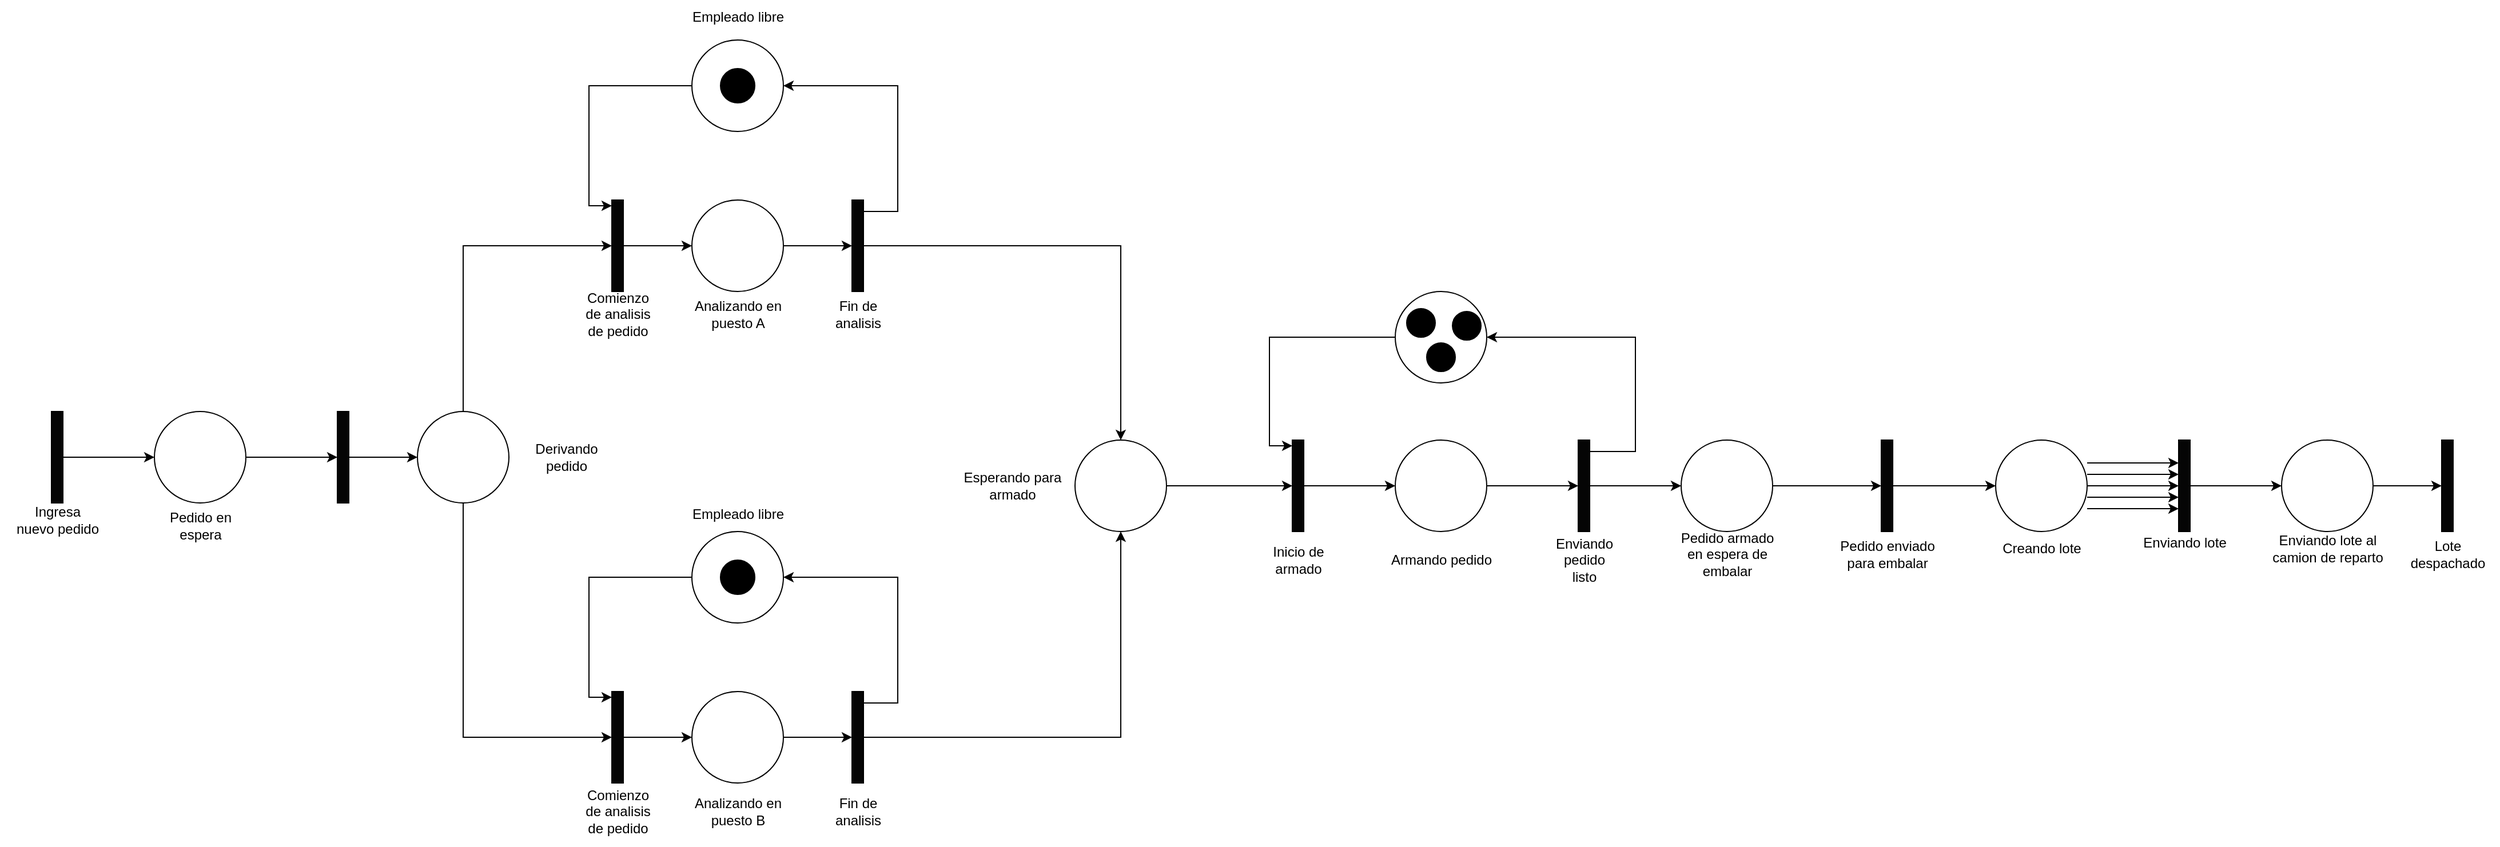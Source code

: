 <mxfile version="24.8.3">
  <diagram name="Page-1" id="ZLIr2dGa3FI1vkI3QF5f">
    <mxGraphModel dx="2390" dy="1208" grid="1" gridSize="10" guides="1" tooltips="1" connect="1" arrows="1" fold="1" page="1" pageScale="1" pageWidth="1400" pageHeight="850" math="0" shadow="0">
      <root>
        <mxCell id="0" />
        <mxCell id="1" parent="0" />
        <mxCell id="7lzFp0Yg2v_CefDAZ_hL-3" value="" style="edgeStyle=orthogonalEdgeStyle;rounded=0;orthogonalLoop=1;jettySize=auto;html=1;curved=0;" edge="1" parent="1" source="7lzFp0Yg2v_CefDAZ_hL-1" target="7lzFp0Yg2v_CefDAZ_hL-2">
          <mxGeometry relative="1" as="geometry" />
        </mxCell>
        <mxCell id="7lzFp0Yg2v_CefDAZ_hL-1" value="" style="html=1;points=[[0,0,0,0,5],[0,1,0,0,-5],[1,0,0,0,5],[1,1,0,0,-5]];perimeter=orthogonalPerimeter;outlineConnect=0;targetShapes=umlLifeline;portConstraint=eastwest;newEdgeStyle={&quot;curved&quot;:0,&quot;rounded&quot;:0};fillColor=#050505;" vertex="1" parent="1">
          <mxGeometry x="365" y="410" width="10" height="80" as="geometry" />
        </mxCell>
        <mxCell id="7lzFp0Yg2v_CefDAZ_hL-5" value="" style="edgeStyle=orthogonalEdgeStyle;rounded=0;orthogonalLoop=1;jettySize=auto;html=1;" edge="1" parent="1" source="7lzFp0Yg2v_CefDAZ_hL-2" target="7lzFp0Yg2v_CefDAZ_hL-4">
          <mxGeometry relative="1" as="geometry" />
        </mxCell>
        <mxCell id="7lzFp0Yg2v_CefDAZ_hL-2" value="" style="ellipse;whiteSpace=wrap;html=1;aspect=fixed;" vertex="1" parent="1">
          <mxGeometry x="455" y="410" width="80" height="80" as="geometry" />
        </mxCell>
        <mxCell id="7lzFp0Yg2v_CefDAZ_hL-9" value="" style="edgeStyle=orthogonalEdgeStyle;rounded=0;orthogonalLoop=1;jettySize=auto;html=1;curved=0;" edge="1" parent="1" source="7lzFp0Yg2v_CefDAZ_hL-4" target="7lzFp0Yg2v_CefDAZ_hL-6">
          <mxGeometry relative="1" as="geometry" />
        </mxCell>
        <mxCell id="7lzFp0Yg2v_CefDAZ_hL-4" value="" style="html=1;points=[[0,0,0,0,5],[0,1,0,0,-5],[1,0,0,0,5],[1,1,0,0,-5]];perimeter=orthogonalPerimeter;outlineConnect=0;targetShapes=umlLifeline;portConstraint=eastwest;newEdgeStyle={&quot;curved&quot;:0,&quot;rounded&quot;:0};fillColor=#050505;" vertex="1" parent="1">
          <mxGeometry x="615" y="410" width="10" height="80" as="geometry" />
        </mxCell>
        <mxCell id="7lzFp0Yg2v_CefDAZ_hL-109" style="edgeStyle=orthogonalEdgeStyle;rounded=0;orthogonalLoop=1;jettySize=auto;html=1;" edge="1" parent="1" source="7lzFp0Yg2v_CefDAZ_hL-6" target="7lzFp0Yg2v_CefDAZ_hL-45">
          <mxGeometry relative="1" as="geometry" />
        </mxCell>
        <mxCell id="7lzFp0Yg2v_CefDAZ_hL-110" style="edgeStyle=orthogonalEdgeStyle;rounded=0;orthogonalLoop=1;jettySize=auto;html=1;" edge="1" parent="1" source="7lzFp0Yg2v_CefDAZ_hL-6" target="7lzFp0Yg2v_CefDAZ_hL-11">
          <mxGeometry relative="1" as="geometry" />
        </mxCell>
        <mxCell id="7lzFp0Yg2v_CefDAZ_hL-6" value="" style="ellipse;whiteSpace=wrap;html=1;aspect=fixed;" vertex="1" parent="1">
          <mxGeometry x="685" y="410" width="80" height="80" as="geometry" />
        </mxCell>
        <mxCell id="7lzFp0Yg2v_CefDAZ_hL-10" value="" style="edgeStyle=orthogonalEdgeStyle;rounded=0;orthogonalLoop=1;jettySize=auto;html=1;curved=0;" edge="1" parent="1" source="7lzFp0Yg2v_CefDAZ_hL-11" target="7lzFp0Yg2v_CefDAZ_hL-12">
          <mxGeometry relative="1" as="geometry" />
        </mxCell>
        <mxCell id="7lzFp0Yg2v_CefDAZ_hL-11" value="" style="html=1;points=[[0,0,0,0,5],[0,1,0,0,-5],[1,0,0,0,5],[1,1,0,0,-5]];perimeter=orthogonalPerimeter;outlineConnect=0;targetShapes=umlLifeline;portConstraint=eastwest;newEdgeStyle={&quot;curved&quot;:0,&quot;rounded&quot;:0};fillColor=#050505;" vertex="1" parent="1">
          <mxGeometry x="855" y="225" width="10" height="80" as="geometry" />
        </mxCell>
        <mxCell id="7lzFp0Yg2v_CefDAZ_hL-20" value="" style="edgeStyle=orthogonalEdgeStyle;rounded=0;orthogonalLoop=1;jettySize=auto;html=1;" edge="1" parent="1" source="7lzFp0Yg2v_CefDAZ_hL-12" target="7lzFp0Yg2v_CefDAZ_hL-19">
          <mxGeometry relative="1" as="geometry" />
        </mxCell>
        <mxCell id="7lzFp0Yg2v_CefDAZ_hL-12" value="" style="ellipse;whiteSpace=wrap;html=1;aspect=fixed;" vertex="1" parent="1">
          <mxGeometry x="925" y="225" width="80" height="80" as="geometry" />
        </mxCell>
        <mxCell id="7lzFp0Yg2v_CefDAZ_hL-23" style="edgeStyle=orthogonalEdgeStyle;rounded=0;orthogonalLoop=1;jettySize=auto;html=1;curved=0;entryX=1;entryY=0.5;entryDx=0;entryDy=0;" edge="1" parent="1" source="7lzFp0Yg2v_CefDAZ_hL-19" target="7lzFp0Yg2v_CefDAZ_hL-21">
          <mxGeometry relative="1" as="geometry">
            <Array as="points">
              <mxPoint x="1105" y="235" />
              <mxPoint x="1105" y="125" />
            </Array>
          </mxGeometry>
        </mxCell>
        <mxCell id="7lzFp0Yg2v_CefDAZ_hL-26" value="" style="edgeStyle=orthogonalEdgeStyle;rounded=0;orthogonalLoop=1;jettySize=auto;html=1;curved=0;entryX=0.5;entryY=0;entryDx=0;entryDy=0;" edge="1" parent="1" source="7lzFp0Yg2v_CefDAZ_hL-19" target="7lzFp0Yg2v_CefDAZ_hL-55">
          <mxGeometry relative="1" as="geometry">
            <mxPoint x="1155" y="265" as="targetPoint" />
          </mxGeometry>
        </mxCell>
        <mxCell id="7lzFp0Yg2v_CefDAZ_hL-19" value="" style="html=1;points=[[0,0,0,0,5],[0,1,0,0,-5],[1,0,0,0,5],[1,1,0,0,-5]];perimeter=orthogonalPerimeter;outlineConnect=0;targetShapes=umlLifeline;portConstraint=eastwest;newEdgeStyle={&quot;curved&quot;:0,&quot;rounded&quot;:0};fillColor=#050505;" vertex="1" parent="1">
          <mxGeometry x="1065" y="225" width="10" height="80" as="geometry" />
        </mxCell>
        <mxCell id="7lzFp0Yg2v_CefDAZ_hL-21" value="" style="ellipse;whiteSpace=wrap;html=1;aspect=fixed;" vertex="1" parent="1">
          <mxGeometry x="925" y="85" width="80" height="80" as="geometry" />
        </mxCell>
        <mxCell id="7lzFp0Yg2v_CefDAZ_hL-22" value="" style="ellipse;whiteSpace=wrap;html=1;aspect=fixed;fillColor=#000000;" vertex="1" parent="1">
          <mxGeometry x="950" y="110" width="30" height="30" as="geometry" />
        </mxCell>
        <mxCell id="7lzFp0Yg2v_CefDAZ_hL-24" style="edgeStyle=orthogonalEdgeStyle;rounded=0;orthogonalLoop=1;jettySize=auto;html=1;entryX=0;entryY=0;entryDx=0;entryDy=5;entryPerimeter=0;" edge="1" parent="1" source="7lzFp0Yg2v_CefDAZ_hL-21" target="7lzFp0Yg2v_CefDAZ_hL-11">
          <mxGeometry relative="1" as="geometry">
            <Array as="points">
              <mxPoint x="835" y="125" />
              <mxPoint x="835" y="230" />
            </Array>
          </mxGeometry>
        </mxCell>
        <mxCell id="7lzFp0Yg2v_CefDAZ_hL-44" value="" style="edgeStyle=orthogonalEdgeStyle;rounded=0;orthogonalLoop=1;jettySize=auto;html=1;curved=0;" edge="1" parent="1" source="7lzFp0Yg2v_CefDAZ_hL-45" target="7lzFp0Yg2v_CefDAZ_hL-47">
          <mxGeometry relative="1" as="geometry" />
        </mxCell>
        <mxCell id="7lzFp0Yg2v_CefDAZ_hL-45" value="" style="html=1;points=[[0,0,0,0,5],[0,1,0,0,-5],[1,0,0,0,5],[1,1,0,0,-5]];perimeter=orthogonalPerimeter;outlineConnect=0;targetShapes=umlLifeline;portConstraint=eastwest;newEdgeStyle={&quot;curved&quot;:0,&quot;rounded&quot;:0};fillColor=#050505;" vertex="1" parent="1">
          <mxGeometry x="855" y="655" width="10" height="80" as="geometry" />
        </mxCell>
        <mxCell id="7lzFp0Yg2v_CefDAZ_hL-46" value="" style="edgeStyle=orthogonalEdgeStyle;rounded=0;orthogonalLoop=1;jettySize=auto;html=1;" edge="1" parent="1" source="7lzFp0Yg2v_CefDAZ_hL-47" target="7lzFp0Yg2v_CefDAZ_hL-50">
          <mxGeometry relative="1" as="geometry" />
        </mxCell>
        <mxCell id="7lzFp0Yg2v_CefDAZ_hL-47" value="" style="ellipse;whiteSpace=wrap;html=1;aspect=fixed;" vertex="1" parent="1">
          <mxGeometry x="925" y="655" width="80" height="80" as="geometry" />
        </mxCell>
        <mxCell id="7lzFp0Yg2v_CefDAZ_hL-48" style="edgeStyle=orthogonalEdgeStyle;rounded=0;orthogonalLoop=1;jettySize=auto;html=1;curved=0;entryX=1;entryY=0.5;entryDx=0;entryDy=0;" edge="1" parent="1" source="7lzFp0Yg2v_CefDAZ_hL-50" target="7lzFp0Yg2v_CefDAZ_hL-51">
          <mxGeometry relative="1" as="geometry">
            <Array as="points">
              <mxPoint x="1105" y="665" />
              <mxPoint x="1105" y="555" />
            </Array>
          </mxGeometry>
        </mxCell>
        <mxCell id="7lzFp0Yg2v_CefDAZ_hL-49" value="" style="edgeStyle=orthogonalEdgeStyle;rounded=0;orthogonalLoop=1;jettySize=auto;html=1;curved=0;" edge="1" parent="1" source="7lzFp0Yg2v_CefDAZ_hL-50" target="7lzFp0Yg2v_CefDAZ_hL-55">
          <mxGeometry relative="1" as="geometry" />
        </mxCell>
        <mxCell id="7lzFp0Yg2v_CefDAZ_hL-50" value="" style="html=1;points=[[0,0,0,0,5],[0,1,0,0,-5],[1,0,0,0,5],[1,1,0,0,-5]];perimeter=orthogonalPerimeter;outlineConnect=0;targetShapes=umlLifeline;portConstraint=eastwest;newEdgeStyle={&quot;curved&quot;:0,&quot;rounded&quot;:0};fillColor=#050505;" vertex="1" parent="1">
          <mxGeometry x="1065" y="655" width="10" height="80" as="geometry" />
        </mxCell>
        <mxCell id="7lzFp0Yg2v_CefDAZ_hL-51" value="" style="ellipse;whiteSpace=wrap;html=1;aspect=fixed;" vertex="1" parent="1">
          <mxGeometry x="925" y="515" width="80" height="80" as="geometry" />
        </mxCell>
        <mxCell id="7lzFp0Yg2v_CefDAZ_hL-52" value="" style="ellipse;whiteSpace=wrap;html=1;aspect=fixed;fillColor=#000000;" vertex="1" parent="1">
          <mxGeometry x="950" y="540" width="30" height="30" as="geometry" />
        </mxCell>
        <mxCell id="7lzFp0Yg2v_CefDAZ_hL-53" style="edgeStyle=orthogonalEdgeStyle;rounded=0;orthogonalLoop=1;jettySize=auto;html=1;entryX=0;entryY=0;entryDx=0;entryDy=5;entryPerimeter=0;" edge="1" parent="1" source="7lzFp0Yg2v_CefDAZ_hL-51" target="7lzFp0Yg2v_CefDAZ_hL-45">
          <mxGeometry relative="1" as="geometry">
            <Array as="points">
              <mxPoint x="835" y="555" />
              <mxPoint x="835" y="660" />
            </Array>
          </mxGeometry>
        </mxCell>
        <mxCell id="7lzFp0Yg2v_CefDAZ_hL-141" style="edgeStyle=orthogonalEdgeStyle;rounded=0;orthogonalLoop=1;jettySize=auto;html=1;" edge="1" parent="1" source="7lzFp0Yg2v_CefDAZ_hL-55" target="7lzFp0Yg2v_CefDAZ_hL-57">
          <mxGeometry relative="1" as="geometry" />
        </mxCell>
        <mxCell id="7lzFp0Yg2v_CefDAZ_hL-55" value="" style="ellipse;whiteSpace=wrap;html=1;aspect=fixed;" vertex="1" parent="1">
          <mxGeometry x="1260" y="435" width="80" height="80" as="geometry" />
        </mxCell>
        <mxCell id="7lzFp0Yg2v_CefDAZ_hL-56" value="" style="edgeStyle=orthogonalEdgeStyle;rounded=0;orthogonalLoop=1;jettySize=auto;html=1;curved=0;" edge="1" parent="1" source="7lzFp0Yg2v_CefDAZ_hL-57" target="7lzFp0Yg2v_CefDAZ_hL-59">
          <mxGeometry relative="1" as="geometry" />
        </mxCell>
        <mxCell id="7lzFp0Yg2v_CefDAZ_hL-57" value="" style="html=1;points=[[0,0,0,0,5],[0,1,0,0,-5],[1,0,0,0,5],[1,1,0,0,-5]];perimeter=orthogonalPerimeter;outlineConnect=0;targetShapes=umlLifeline;portConstraint=eastwest;newEdgeStyle={&quot;curved&quot;:0,&quot;rounded&quot;:0};fillColor=#050505;" vertex="1" parent="1">
          <mxGeometry x="1450" y="435" width="10" height="80" as="geometry" />
        </mxCell>
        <mxCell id="7lzFp0Yg2v_CefDAZ_hL-58" value="" style="edgeStyle=orthogonalEdgeStyle;rounded=0;orthogonalLoop=1;jettySize=auto;html=1;" edge="1" parent="1" source="7lzFp0Yg2v_CefDAZ_hL-59" target="7lzFp0Yg2v_CefDAZ_hL-62">
          <mxGeometry relative="1" as="geometry" />
        </mxCell>
        <mxCell id="7lzFp0Yg2v_CefDAZ_hL-59" value="" style="ellipse;whiteSpace=wrap;html=1;aspect=fixed;" vertex="1" parent="1">
          <mxGeometry x="1540" y="435" width="80" height="80" as="geometry" />
        </mxCell>
        <mxCell id="7lzFp0Yg2v_CefDAZ_hL-60" style="edgeStyle=orthogonalEdgeStyle;rounded=0;orthogonalLoop=1;jettySize=auto;html=1;curved=0;entryX=1;entryY=0.5;entryDx=0;entryDy=0;" edge="1" parent="1" source="7lzFp0Yg2v_CefDAZ_hL-62" target="7lzFp0Yg2v_CefDAZ_hL-63">
          <mxGeometry relative="1" as="geometry">
            <Array as="points">
              <mxPoint x="1750" y="445" />
              <mxPoint x="1750" y="345" />
            </Array>
          </mxGeometry>
        </mxCell>
        <mxCell id="7lzFp0Yg2v_CefDAZ_hL-142" style="edgeStyle=orthogonalEdgeStyle;rounded=0;orthogonalLoop=1;jettySize=auto;html=1;curved=0;entryX=0;entryY=0.5;entryDx=0;entryDy=0;" edge="1" parent="1" source="7lzFp0Yg2v_CefDAZ_hL-62" target="7lzFp0Yg2v_CefDAZ_hL-143">
          <mxGeometry relative="1" as="geometry">
            <mxPoint x="1770" y="475.0" as="targetPoint" />
          </mxGeometry>
        </mxCell>
        <mxCell id="7lzFp0Yg2v_CefDAZ_hL-62" value="" style="html=1;points=[[0,0,0,0,5],[0,1,0,0,-5],[1,0,0,0,5],[1,1,0,0,-5]];perimeter=orthogonalPerimeter;outlineConnect=0;targetShapes=umlLifeline;portConstraint=eastwest;newEdgeStyle={&quot;curved&quot;:0,&quot;rounded&quot;:0};fillColor=#050505;" vertex="1" parent="1">
          <mxGeometry x="1700" y="435" width="10" height="80" as="geometry" />
        </mxCell>
        <mxCell id="7lzFp0Yg2v_CefDAZ_hL-63" value="" style="ellipse;whiteSpace=wrap;html=1;aspect=fixed;" vertex="1" parent="1">
          <mxGeometry x="1540" y="305" width="80" height="80" as="geometry" />
        </mxCell>
        <mxCell id="7lzFp0Yg2v_CefDAZ_hL-64" style="edgeStyle=orthogonalEdgeStyle;rounded=0;orthogonalLoop=1;jettySize=auto;html=1;entryX=0;entryY=0;entryDx=0;entryDy=5;entryPerimeter=0;" edge="1" parent="1" source="7lzFp0Yg2v_CefDAZ_hL-63" target="7lzFp0Yg2v_CefDAZ_hL-57">
          <mxGeometry relative="1" as="geometry">
            <Array as="points">
              <mxPoint x="1430" y="345" />
              <mxPoint x="1430" y="440" />
            </Array>
          </mxGeometry>
        </mxCell>
        <mxCell id="7lzFp0Yg2v_CefDAZ_hL-65" value="" style="ellipse;whiteSpace=wrap;html=1;aspect=fixed;fillColor=#000000;" vertex="1" parent="1">
          <mxGeometry x="1550" y="320" width="25" height="25" as="geometry" />
        </mxCell>
        <mxCell id="7lzFp0Yg2v_CefDAZ_hL-66" value="" style="ellipse;whiteSpace=wrap;html=1;aspect=fixed;fillColor=#000000;" vertex="1" parent="1">
          <mxGeometry x="1590" y="322.5" width="25" height="25" as="geometry" />
        </mxCell>
        <mxCell id="7lzFp0Yg2v_CefDAZ_hL-67" value="" style="ellipse;whiteSpace=wrap;html=1;aspect=fixed;fillColor=#000000;" vertex="1" parent="1">
          <mxGeometry x="1567.5" y="350" width="25" height="25" as="geometry" />
        </mxCell>
        <mxCell id="7lzFp0Yg2v_CefDAZ_hL-88" value="" style="edgeStyle=orthogonalEdgeStyle;rounded=0;orthogonalLoop=1;jettySize=auto;html=1;curved=0;" edge="1" parent="1" source="7lzFp0Yg2v_CefDAZ_hL-69" target="7lzFp0Yg2v_CefDAZ_hL-86">
          <mxGeometry relative="1" as="geometry" />
        </mxCell>
        <mxCell id="7lzFp0Yg2v_CefDAZ_hL-69" value="" style="html=1;points=[[0,0,0,0,5],[0,1,0,0,-5],[1,0,0,0,5],[1,1,0,0,-5]];perimeter=orthogonalPerimeter;outlineConnect=0;targetShapes=umlLifeline;portConstraint=eastwest;newEdgeStyle={&quot;curved&quot;:0,&quot;rounded&quot;:0};fillColor=#050505;" vertex="1" parent="1">
          <mxGeometry x="1965" y="435" width="10" height="80" as="geometry" />
        </mxCell>
        <mxCell id="7lzFp0Yg2v_CefDAZ_hL-89" value="" style="edgeStyle=orthogonalEdgeStyle;rounded=0;orthogonalLoop=1;jettySize=auto;html=1;" edge="1" parent="1" source="7lzFp0Yg2v_CefDAZ_hL-86" target="7lzFp0Yg2v_CefDAZ_hL-85">
          <mxGeometry relative="1" as="geometry" />
        </mxCell>
        <mxCell id="7lzFp0Yg2v_CefDAZ_hL-86" value="" style="ellipse;whiteSpace=wrap;html=1;aspect=fixed;" vertex="1" parent="1">
          <mxGeometry x="2065" y="435" width="80" height="80" as="geometry" />
        </mxCell>
        <mxCell id="7lzFp0Yg2v_CefDAZ_hL-92" value="" style="edgeStyle=orthogonalEdgeStyle;rounded=0;orthogonalLoop=1;jettySize=auto;html=1;curved=0;" edge="1" parent="1" source="7lzFp0Yg2v_CefDAZ_hL-85" target="7lzFp0Yg2v_CefDAZ_hL-91">
          <mxGeometry relative="1" as="geometry" />
        </mxCell>
        <mxCell id="7lzFp0Yg2v_CefDAZ_hL-85" value="" style="html=1;points=[[0,0,0,0,5],[0,1,0,0,-5],[1,0,0,0,5],[1,1,0,0,-5]];perimeter=orthogonalPerimeter;outlineConnect=0;targetShapes=umlLifeline;portConstraint=eastwest;newEdgeStyle={&quot;curved&quot;:0,&quot;rounded&quot;:0};fillColor=#050505;" vertex="1" parent="1">
          <mxGeometry x="2225" y="435" width="10" height="80" as="geometry" />
        </mxCell>
        <mxCell id="7lzFp0Yg2v_CefDAZ_hL-94" value="" style="edgeStyle=orthogonalEdgeStyle;rounded=0;orthogonalLoop=1;jettySize=auto;html=1;" edge="1" parent="1" source="7lzFp0Yg2v_CefDAZ_hL-91" target="7lzFp0Yg2v_CefDAZ_hL-93">
          <mxGeometry relative="1" as="geometry" />
        </mxCell>
        <mxCell id="7lzFp0Yg2v_CefDAZ_hL-91" value="" style="ellipse;whiteSpace=wrap;html=1;aspect=fixed;" vertex="1" parent="1">
          <mxGeometry x="2315" y="435" width="80" height="80" as="geometry" />
        </mxCell>
        <mxCell id="7lzFp0Yg2v_CefDAZ_hL-93" value="" style="html=1;points=[[0,0,0,0,5],[0,1,0,0,-5],[1,0,0,0,5],[1,1,0,0,-5]];perimeter=orthogonalPerimeter;outlineConnect=0;targetShapes=umlLifeline;portConstraint=eastwest;newEdgeStyle={&quot;curved&quot;:0,&quot;rounded&quot;:0};fillColor=#050505;" vertex="1" parent="1">
          <mxGeometry x="2455" y="435" width="10" height="80" as="geometry" />
        </mxCell>
        <mxCell id="7lzFp0Yg2v_CefDAZ_hL-104" value="" style="edgeStyle=orthogonalEdgeStyle;rounded=0;orthogonalLoop=1;jettySize=auto;html=1;" edge="1" parent="1">
          <mxGeometry relative="1" as="geometry">
            <mxPoint x="2145" y="485" as="sourcePoint" />
            <mxPoint x="2225" y="485" as="targetPoint" />
          </mxGeometry>
        </mxCell>
        <mxCell id="7lzFp0Yg2v_CefDAZ_hL-105" value="" style="edgeStyle=orthogonalEdgeStyle;rounded=0;orthogonalLoop=1;jettySize=auto;html=1;" edge="1" parent="1">
          <mxGeometry relative="1" as="geometry">
            <mxPoint x="2145" y="495" as="sourcePoint" />
            <mxPoint x="2225" y="495" as="targetPoint" />
          </mxGeometry>
        </mxCell>
        <mxCell id="7lzFp0Yg2v_CefDAZ_hL-106" value="" style="edgeStyle=orthogonalEdgeStyle;rounded=0;orthogonalLoop=1;jettySize=auto;html=1;" edge="1" parent="1">
          <mxGeometry relative="1" as="geometry">
            <mxPoint x="2145" y="465" as="sourcePoint" />
            <mxPoint x="2225" y="465" as="targetPoint" />
          </mxGeometry>
        </mxCell>
        <mxCell id="7lzFp0Yg2v_CefDAZ_hL-107" value="" style="edgeStyle=orthogonalEdgeStyle;rounded=0;orthogonalLoop=1;jettySize=auto;html=1;" edge="1" parent="1">
          <mxGeometry relative="1" as="geometry">
            <mxPoint x="2145" y="455" as="sourcePoint" />
            <mxPoint x="2225" y="455" as="targetPoint" />
          </mxGeometry>
        </mxCell>
        <mxCell id="7lzFp0Yg2v_CefDAZ_hL-111" value="&lt;div&gt;Ingresa&lt;/div&gt;&lt;div&gt;nuevo pedido&lt;br&gt;&lt;/div&gt;" style="text;html=1;align=center;verticalAlign=middle;resizable=0;points=[];autosize=1;strokeColor=none;fillColor=none;" vertex="1" parent="1">
          <mxGeometry x="320" y="485" width="100" height="40" as="geometry" />
        </mxCell>
        <mxCell id="7lzFp0Yg2v_CefDAZ_hL-112" value="&lt;div&gt;Pedido en&lt;/div&gt;&lt;div&gt;espera&lt;br&gt;&lt;/div&gt;" style="text;html=1;align=center;verticalAlign=middle;resizable=0;points=[];autosize=1;strokeColor=none;fillColor=none;" vertex="1" parent="1">
          <mxGeometry x="455" y="490" width="80" height="40" as="geometry" />
        </mxCell>
        <mxCell id="7lzFp0Yg2v_CefDAZ_hL-113" value="&lt;div&gt;Derivando&lt;/div&gt;&lt;div&gt;pedido&lt;br&gt;&lt;/div&gt;" style="text;html=1;align=center;verticalAlign=middle;resizable=0;points=[];autosize=1;strokeColor=none;fillColor=none;" vertex="1" parent="1">
          <mxGeometry x="775" y="430" width="80" height="40" as="geometry" />
        </mxCell>
        <mxCell id="7lzFp0Yg2v_CefDAZ_hL-114" value="&lt;div&gt;Comienzo&lt;/div&gt;&lt;div&gt;de analisis&lt;/div&gt;&lt;div&gt;de pedido&lt;br&gt;&lt;/div&gt;" style="text;html=1;align=center;verticalAlign=middle;resizable=0;points=[];autosize=1;strokeColor=none;fillColor=none;" vertex="1" parent="1">
          <mxGeometry x="820" y="295" width="80" height="60" as="geometry" />
        </mxCell>
        <mxCell id="7lzFp0Yg2v_CefDAZ_hL-115" value="&lt;div&gt;Analizando en &lt;br&gt;&lt;/div&gt;&lt;div&gt;puesto A&lt;br&gt;&lt;/div&gt;" style="text;html=1;align=center;verticalAlign=middle;resizable=0;points=[];autosize=1;strokeColor=none;fillColor=none;" vertex="1" parent="1">
          <mxGeometry x="915" y="305" width="100" height="40" as="geometry" />
        </mxCell>
        <mxCell id="7lzFp0Yg2v_CefDAZ_hL-116" value="&lt;div&gt;Fin de&lt;/div&gt;&lt;div&gt;analisis&lt;br&gt;&lt;/div&gt;" style="text;html=1;align=center;verticalAlign=middle;resizable=0;points=[];autosize=1;strokeColor=none;fillColor=none;" vertex="1" parent="1">
          <mxGeometry x="1035" y="305" width="70" height="40" as="geometry" />
        </mxCell>
        <mxCell id="7lzFp0Yg2v_CefDAZ_hL-117" value="Empleado libre" style="text;html=1;align=center;verticalAlign=middle;resizable=0;points=[];autosize=1;strokeColor=none;fillColor=none;" vertex="1" parent="1">
          <mxGeometry x="910" y="50" width="110" height="30" as="geometry" />
        </mxCell>
        <mxCell id="7lzFp0Yg2v_CefDAZ_hL-118" value="&lt;div&gt;Esperando para&lt;/div&gt;&lt;div&gt;armado&lt;br&gt;&lt;/div&gt;" style="text;html=1;align=center;verticalAlign=middle;resizable=0;points=[];autosize=1;strokeColor=none;fillColor=none;" vertex="1" parent="1">
          <mxGeometry x="1150" y="455" width="110" height="40" as="geometry" />
        </mxCell>
        <mxCell id="7lzFp0Yg2v_CefDAZ_hL-123" value="&lt;div&gt;Enviando&lt;/div&gt;&lt;div&gt;pedido&lt;/div&gt;&lt;div&gt;listo&lt;br&gt;&lt;/div&gt;" style="text;html=1;align=center;verticalAlign=middle;resizable=0;points=[];autosize=1;strokeColor=none;fillColor=none;" vertex="1" parent="1">
          <mxGeometry x="1670" y="510" width="70" height="60" as="geometry" />
        </mxCell>
        <mxCell id="7lzFp0Yg2v_CefDAZ_hL-124" value="&lt;div&gt;Armando pedido&lt;br&gt;&lt;/div&gt;" style="text;html=1;align=center;verticalAlign=middle;resizable=0;points=[];autosize=1;strokeColor=none;fillColor=none;" vertex="1" parent="1">
          <mxGeometry x="1525" y="525" width="110" height="30" as="geometry" />
        </mxCell>
        <mxCell id="7lzFp0Yg2v_CefDAZ_hL-125" value="&lt;div&gt;Inicio de&lt;/div&gt;&lt;div&gt;armado&lt;br&gt;&lt;/div&gt;" style="text;html=1;align=center;verticalAlign=middle;resizable=0;points=[];autosize=1;strokeColor=none;fillColor=none;" vertex="1" parent="1">
          <mxGeometry x="1420" y="520" width="70" height="40" as="geometry" />
        </mxCell>
        <mxCell id="7lzFp0Yg2v_CefDAZ_hL-127" value="&lt;div&gt;Fin de&lt;/div&gt;&lt;div&gt;analisis&lt;br&gt;&lt;/div&gt;" style="text;html=1;align=center;verticalAlign=middle;resizable=0;points=[];autosize=1;strokeColor=none;fillColor=none;" vertex="1" parent="1">
          <mxGeometry x="1035" y="740" width="70" height="40" as="geometry" />
        </mxCell>
        <mxCell id="7lzFp0Yg2v_CefDAZ_hL-128" value="&lt;div&gt;Analizando en &lt;br&gt;&lt;/div&gt;&lt;div&gt;puesto B&lt;br&gt;&lt;/div&gt;" style="text;html=1;align=center;verticalAlign=middle;resizable=0;points=[];autosize=1;strokeColor=none;fillColor=none;" vertex="1" parent="1">
          <mxGeometry x="915" y="740" width="100" height="40" as="geometry" />
        </mxCell>
        <mxCell id="7lzFp0Yg2v_CefDAZ_hL-129" value="&lt;div&gt;Comienzo&lt;/div&gt;&lt;div&gt;de analisis&lt;/div&gt;&lt;div&gt;de pedido&lt;br&gt;&lt;/div&gt;" style="text;html=1;align=center;verticalAlign=middle;resizable=0;points=[];autosize=1;strokeColor=none;fillColor=none;" vertex="1" parent="1">
          <mxGeometry x="820" y="730" width="80" height="60" as="geometry" />
        </mxCell>
        <mxCell id="7lzFp0Yg2v_CefDAZ_hL-130" value="Empleado libre" style="text;html=1;align=center;verticalAlign=middle;resizable=0;points=[];autosize=1;strokeColor=none;fillColor=none;" vertex="1" parent="1">
          <mxGeometry x="910" y="485" width="110" height="30" as="geometry" />
        </mxCell>
        <mxCell id="7lzFp0Yg2v_CefDAZ_hL-133" value="&lt;div&gt;Pedido enviado&lt;/div&gt;&lt;div&gt;para embalar&lt;br&gt;&lt;/div&gt;" style="text;html=1;align=center;verticalAlign=middle;resizable=0;points=[];autosize=1;strokeColor=none;fillColor=none;" vertex="1" parent="1">
          <mxGeometry x="1915" y="515" width="110" height="40" as="geometry" />
        </mxCell>
        <mxCell id="7lzFp0Yg2v_CefDAZ_hL-134" value="Creando lote" style="text;html=1;align=center;verticalAlign=middle;resizable=0;points=[];autosize=1;strokeColor=none;fillColor=none;" vertex="1" parent="1">
          <mxGeometry x="2060" y="515" width="90" height="30" as="geometry" />
        </mxCell>
        <mxCell id="7lzFp0Yg2v_CefDAZ_hL-135" value="Enviando lote" style="text;html=1;align=center;verticalAlign=middle;resizable=0;points=[];autosize=1;strokeColor=none;fillColor=none;" vertex="1" parent="1">
          <mxGeometry x="2180" y="510" width="100" height="30" as="geometry" />
        </mxCell>
        <mxCell id="7lzFp0Yg2v_CefDAZ_hL-136" value="&lt;div&gt;Enviando lote al&lt;/div&gt;&lt;div&gt;camion de reparto&lt;br&gt;&lt;/div&gt;" style="text;html=1;align=center;verticalAlign=middle;resizable=0;points=[];autosize=1;strokeColor=none;fillColor=none;" vertex="1" parent="1">
          <mxGeometry x="2295" y="510" width="120" height="40" as="geometry" />
        </mxCell>
        <mxCell id="7lzFp0Yg2v_CefDAZ_hL-137" value="&lt;div&gt;Lote&lt;/div&gt;&lt;div&gt;despachado&lt;br&gt;&lt;/div&gt;" style="text;html=1;align=center;verticalAlign=middle;resizable=0;points=[];autosize=1;strokeColor=none;fillColor=none;" vertex="1" parent="1">
          <mxGeometry x="2415" y="515" width="90" height="40" as="geometry" />
        </mxCell>
        <mxCell id="7lzFp0Yg2v_CefDAZ_hL-144" style="edgeStyle=orthogonalEdgeStyle;rounded=0;orthogonalLoop=1;jettySize=auto;html=1;" edge="1" parent="1" source="7lzFp0Yg2v_CefDAZ_hL-143" target="7lzFp0Yg2v_CefDAZ_hL-69">
          <mxGeometry relative="1" as="geometry" />
        </mxCell>
        <mxCell id="7lzFp0Yg2v_CefDAZ_hL-143" value="" style="ellipse;whiteSpace=wrap;html=1;aspect=fixed;" vertex="1" parent="1">
          <mxGeometry x="1790" y="435" width="80" height="80" as="geometry" />
        </mxCell>
        <mxCell id="7lzFp0Yg2v_CefDAZ_hL-145" value="&lt;div&gt;Pedido armado&lt;/div&gt;&lt;div&gt;en espera de&lt;/div&gt;&lt;div&gt;embalar&lt;br&gt;&lt;/div&gt;" style="text;html=1;align=center;verticalAlign=middle;resizable=0;points=[];autosize=1;strokeColor=none;fillColor=none;" vertex="1" parent="1">
          <mxGeometry x="1775" y="505" width="110" height="60" as="geometry" />
        </mxCell>
      </root>
    </mxGraphModel>
  </diagram>
</mxfile>
